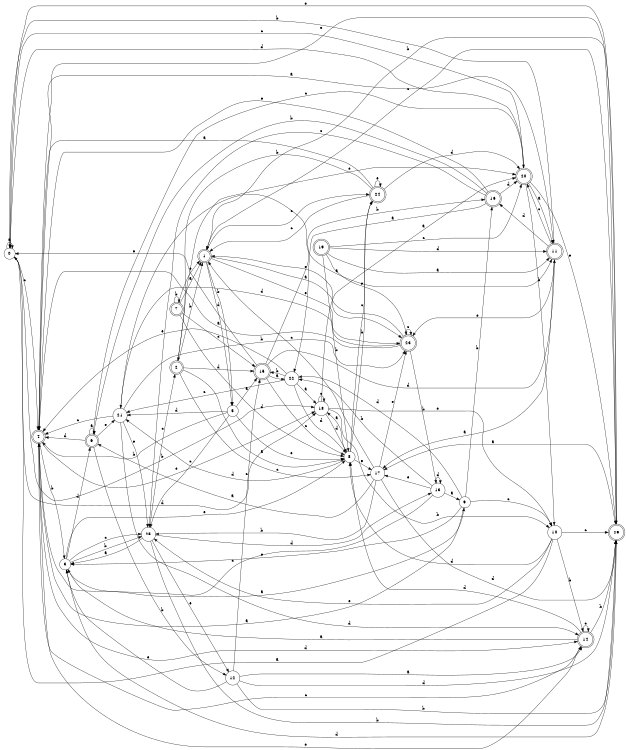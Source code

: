 digraph n22_7 {
__start0 [label="" shape="none"];

rankdir=LR;
size="8,5";

s0 [style="filled", color="black", fillcolor="white" shape="circle", label="0"];
s1 [style="rounded,filled", color="black", fillcolor="white" shape="doublecircle", label="1"];
s2 [style="rounded,filled", color="black", fillcolor="white" shape="doublecircle", label="2"];
s3 [style="filled", color="black", fillcolor="white" shape="circle", label="3"];
s4 [style="rounded,filled", color="black", fillcolor="white" shape="doublecircle", label="4"];
s5 [style="filled", color="black", fillcolor="white" shape="circle", label="5"];
s6 [style="rounded,filled", color="black", fillcolor="white" shape="doublecircle", label="6"];
s7 [style="rounded,filled", color="black", fillcolor="white" shape="doublecircle", label="7"];
s8 [style="filled", color="black", fillcolor="white" shape="circle", label="8"];
s9 [style="filled", color="black", fillcolor="white" shape="circle", label="9"];
s10 [style="filled", color="black", fillcolor="white" shape="circle", label="10"];
s11 [style="rounded,filled", color="black", fillcolor="white" shape="doublecircle", label="11"];
s12 [style="filled", color="black", fillcolor="white" shape="circle", label="12"];
s13 [style="filled", color="black", fillcolor="white" shape="circle", label="13"];
s14 [style="rounded,filled", color="black", fillcolor="white" shape="doublecircle", label="14"];
s15 [style="rounded,filled", color="black", fillcolor="white" shape="doublecircle", label="15"];
s16 [style="rounded,filled", color="black", fillcolor="white" shape="doublecircle", label="16"];
s17 [style="filled", color="black", fillcolor="white" shape="circle", label="17"];
s18 [style="filled", color="black", fillcolor="white" shape="circle", label="18"];
s19 [style="rounded,filled", color="black", fillcolor="white" shape="doublecircle", label="19"];
s20 [style="rounded,filled", color="black", fillcolor="white" shape="doublecircle", label="20"];
s21 [style="filled", color="black", fillcolor="white" shape="circle", label="21"];
s22 [style="filled", color="black", fillcolor="white" shape="circle", label="22"];
s23 [style="rounded,filled", color="black", fillcolor="white" shape="doublecircle", label="23"];
s24 [style="rounded,filled", color="black", fillcolor="white" shape="doublecircle", label="24"];
s25 [style="filled", color="black", fillcolor="white" shape="circle", label="25"];
s26 [style="rounded,filled", color="black", fillcolor="white" shape="doublecircle", label="26"];
s0 -> s0 [label="a"];
s0 -> s18 [label="b"];
s0 -> s4 [label="c"];
s0 -> s18 [label="d"];
s0 -> s26 [label="e"];
s1 -> s23 [label="a"];
s1 -> s5 [label="b"];
s1 -> s24 [label="c"];
s1 -> s5 [label="d"];
s1 -> s23 [label="e"];
s2 -> s8 [label="a"];
s2 -> s1 [label="b"];
s2 -> s17 [label="c"];
s2 -> s15 [label="d"];
s2 -> s20 [label="e"];
s3 -> s9 [label="a"];
s3 -> s25 [label="b"];
s3 -> s25 [label="c"];
s3 -> s6 [label="d"];
s3 -> s8 [label="e"];
s4 -> s11 [label="a"];
s4 -> s3 [label="b"];
s4 -> s14 [label="c"];
s4 -> s14 [label="d"];
s4 -> s18 [label="e"];
s5 -> s15 [label="a"];
s5 -> s4 [label="b"];
s5 -> s25 [label="c"];
s5 -> s21 [label="d"];
s5 -> s8 [label="e"];
s6 -> s6 [label="a"];
s6 -> s12 [label="b"];
s6 -> s20 [label="c"];
s6 -> s4 [label="d"];
s6 -> s21 [label="e"];
s7 -> s1 [label="a"];
s7 -> s7 [label="b"];
s7 -> s15 [label="c"];
s7 -> s8 [label="d"];
s7 -> s1 [label="e"];
s8 -> s18 [label="a"];
s8 -> s24 [label="b"];
s8 -> s24 [label="c"];
s8 -> s21 [label="d"];
s8 -> s17 [label="e"];
s9 -> s4 [label="a"];
s9 -> s16 [label="b"];
s9 -> s10 [label="c"];
s9 -> s22 [label="d"];
s9 -> s3 [label="e"];
s10 -> s0 [label="a"];
s10 -> s14 [label="b"];
s10 -> s26 [label="c"];
s10 -> s8 [label="d"];
s10 -> s25 [label="e"];
s11 -> s17 [label="a"];
s11 -> s0 [label="b"];
s11 -> s20 [label="c"];
s11 -> s16 [label="d"];
s11 -> s23 [label="e"];
s12 -> s14 [label="a"];
s12 -> s26 [label="b"];
s12 -> s15 [label="c"];
s12 -> s26 [label="d"];
s12 -> s3 [label="e"];
s13 -> s9 [label="a"];
s13 -> s22 [label="b"];
s13 -> s4 [label="c"];
s13 -> s13 [label="d"];
s13 -> s17 [label="e"];
s14 -> s3 [label="a"];
s14 -> s26 [label="b"];
s14 -> s14 [label="c"];
s14 -> s8 [label="d"];
s14 -> s4 [label="e"];
s15 -> s22 [label="a"];
s15 -> s16 [label="b"];
s15 -> s8 [label="c"];
s15 -> s11 [label="d"];
s15 -> s0 [label="e"];
s16 -> s22 [label="a"];
s16 -> s6 [label="b"];
s16 -> s25 [label="c"];
s16 -> s20 [label="d"];
s16 -> s4 [label="e"];
s17 -> s6 [label="a"];
s17 -> s25 [label="b"];
s17 -> s1 [label="c"];
s17 -> s26 [label="d"];
s17 -> s23 [label="e"];
s18 -> s20 [label="a"];
s18 -> s10 [label="b"];
s18 -> s18 [label="c"];
s18 -> s8 [label="d"];
s18 -> s10 [label="e"];
s19 -> s11 [label="a"];
s19 -> s8 [label="b"];
s19 -> s20 [label="c"];
s19 -> s11 [label="d"];
s19 -> s23 [label="e"];
s20 -> s11 [label="a"];
s20 -> s10 [label="b"];
s20 -> s0 [label="c"];
s20 -> s0 [label="d"];
s20 -> s26 [label="e"];
s21 -> s11 [label="a"];
s21 -> s23 [label="b"];
s21 -> s4 [label="c"];
s21 -> s14 [label="d"];
s21 -> s25 [label="e"];
s22 -> s18 [label="a"];
s22 -> s15 [label="b"];
s22 -> s21 [label="c"];
s22 -> s8 [label="d"];
s22 -> s4 [label="e"];
s23 -> s4 [label="a"];
s23 -> s13 [label="b"];
s23 -> s23 [label="c"];
s23 -> s21 [label="d"];
s23 -> s1 [label="e"];
s24 -> s4 [label="a"];
s24 -> s2 [label="b"];
s24 -> s1 [label="c"];
s24 -> s20 [label="d"];
s24 -> s24 [label="e"];
s25 -> s3 [label="a"];
s25 -> s26 [label="b"];
s25 -> s2 [label="c"];
s25 -> s13 [label="d"];
s25 -> s12 [label="e"];
s26 -> s17 [label="a"];
s26 -> s1 [label="b"];
s26 -> s1 [label="c"];
s26 -> s3 [label="d"];
s26 -> s4 [label="e"];

}